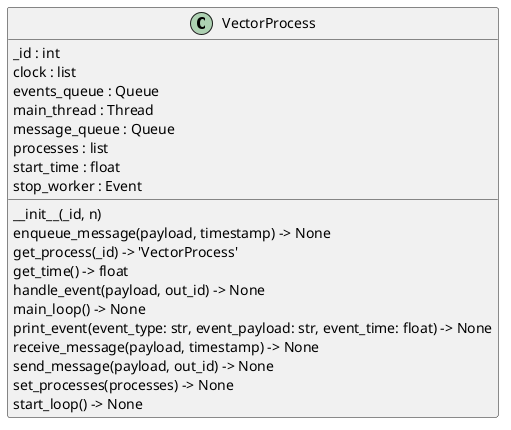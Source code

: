 @startuml classes
set namespaceSeparator none
class "VectorProcess" as Vector_clocks.VectorProcess.VectorProcess {
  _id : int
  clock : list
  events_queue : Queue
  main_thread : Thread
  message_queue : Queue
  processes : list
  start_time : float
  stop_worker : Event
  __init__(_id, n)
  enqueue_message(payload, timestamp) -> None
  get_process(_id) -> 'VectorProcess'
  get_time() -> float
  handle_event(payload, out_id) -> None
  main_loop() -> None
  print_event(event_type: str, event_payload: str, event_time: float) -> None
  receive_message(payload, timestamp) -> None
  send_message(payload, out_id) -> None
  set_processes(processes) -> None
  start_loop() -> None
}
@enduml
